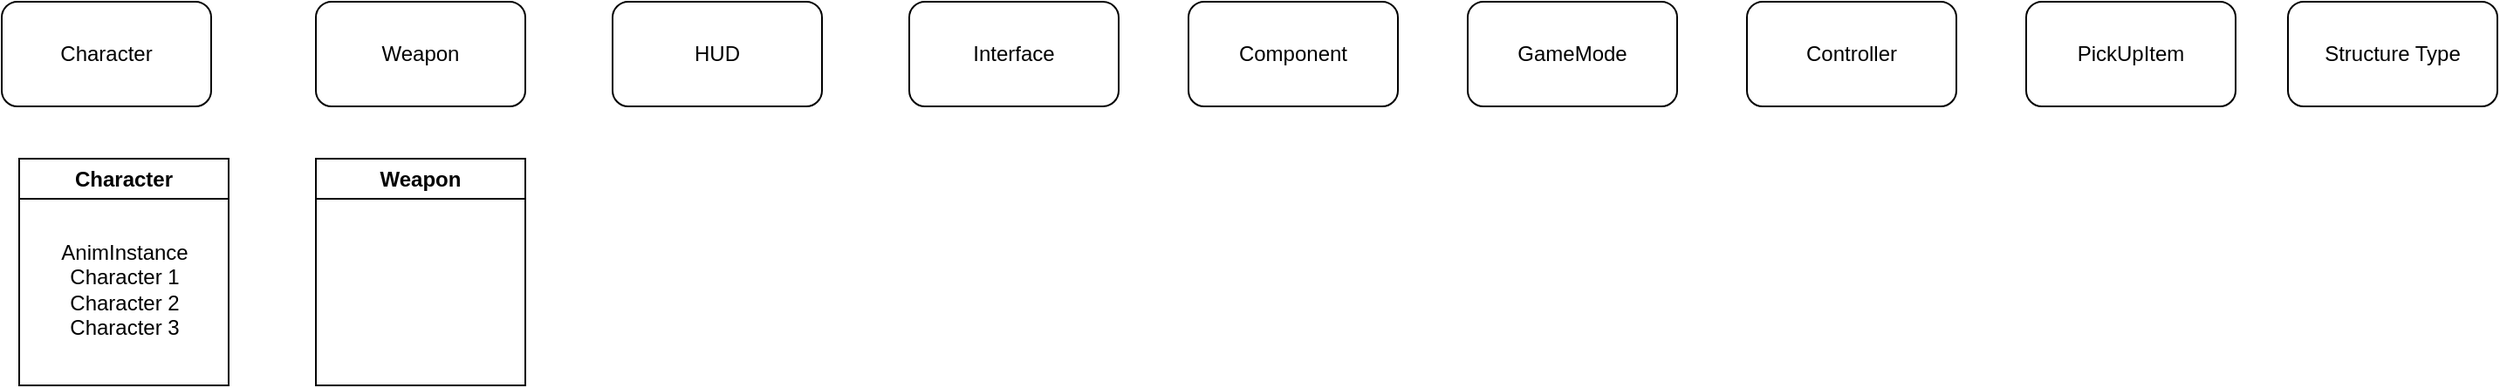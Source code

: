 <mxfile version="26.1.0">
  <diagram name="Page-1" id="9f46799a-70d6-7492-0946-bef42562c5a5">
    <mxGraphModel dx="2074" dy="1098" grid="1" gridSize="10" guides="1" tooltips="1" connect="1" arrows="1" fold="1" page="1" pageScale="1" pageWidth="1100" pageHeight="850" background="none" math="0" shadow="0">
      <root>
        <mxCell id="0" />
        <mxCell id="1" parent="0" />
        <mxCell id="eI9wI4SPfCDDGiGvA2EJ-2" value="Character" style="rounded=1;whiteSpace=wrap;html=1;" vertex="1" parent="1">
          <mxGeometry x="190" y="90" width="120" height="60" as="geometry" />
        </mxCell>
        <mxCell id="eI9wI4SPfCDDGiGvA2EJ-3" value="HUD" style="rounded=1;whiteSpace=wrap;html=1;" vertex="1" parent="1">
          <mxGeometry x="540" y="90" width="120" height="60" as="geometry" />
        </mxCell>
        <mxCell id="eI9wI4SPfCDDGiGvA2EJ-4" value="Interface" style="rounded=1;whiteSpace=wrap;html=1;" vertex="1" parent="1">
          <mxGeometry x="710" y="90" width="120" height="60" as="geometry" />
        </mxCell>
        <mxCell id="eI9wI4SPfCDDGiGvA2EJ-5" value="Component" style="rounded=1;whiteSpace=wrap;html=1;" vertex="1" parent="1">
          <mxGeometry x="870" y="90" width="120" height="60" as="geometry" />
        </mxCell>
        <mxCell id="eI9wI4SPfCDDGiGvA2EJ-6" value="Weapon" style="rounded=1;whiteSpace=wrap;html=1;" vertex="1" parent="1">
          <mxGeometry x="370" y="90" width="120" height="60" as="geometry" />
        </mxCell>
        <mxCell id="eI9wI4SPfCDDGiGvA2EJ-7" value="GameMode" style="rounded=1;whiteSpace=wrap;html=1;" vertex="1" parent="1">
          <mxGeometry x="1030" y="90" width="120" height="60" as="geometry" />
        </mxCell>
        <mxCell id="eI9wI4SPfCDDGiGvA2EJ-8" value="Controller" style="rounded=1;whiteSpace=wrap;html=1;" vertex="1" parent="1">
          <mxGeometry x="1190" y="90" width="120" height="60" as="geometry" />
        </mxCell>
        <mxCell id="eI9wI4SPfCDDGiGvA2EJ-9" value="PickUpItem" style="rounded=1;whiteSpace=wrap;html=1;" vertex="1" parent="1">
          <mxGeometry x="1350" y="90" width="120" height="60" as="geometry" />
        </mxCell>
        <mxCell id="eI9wI4SPfCDDGiGvA2EJ-10" value="Structure Type" style="rounded=1;whiteSpace=wrap;html=1;" vertex="1" parent="1">
          <mxGeometry x="1500" y="90" width="120" height="60" as="geometry" />
        </mxCell>
        <mxCell id="eI9wI4SPfCDDGiGvA2EJ-11" value="Weapon" style="swimlane;whiteSpace=wrap;html=1;" vertex="1" parent="1">
          <mxGeometry x="370" y="180" width="120" height="130" as="geometry" />
        </mxCell>
        <mxCell id="eI9wI4SPfCDDGiGvA2EJ-13" value="Character" style="swimlane;whiteSpace=wrap;html=1;" vertex="1" parent="1">
          <mxGeometry x="200" y="180" width="120" height="130" as="geometry" />
        </mxCell>
        <mxCell id="eI9wI4SPfCDDGiGvA2EJ-14" value="AnimInstance&lt;div&gt;Character 1&lt;/div&gt;&lt;div&gt;Character 2&lt;/div&gt;&lt;div&gt;Character 3&lt;/div&gt;" style="text;html=1;align=center;verticalAlign=middle;resizable=0;points=[];autosize=1;strokeColor=none;fillColor=none;" vertex="1" parent="eI9wI4SPfCDDGiGvA2EJ-13">
          <mxGeometry x="10" y="40" width="100" height="70" as="geometry" />
        </mxCell>
      </root>
    </mxGraphModel>
  </diagram>
</mxfile>
